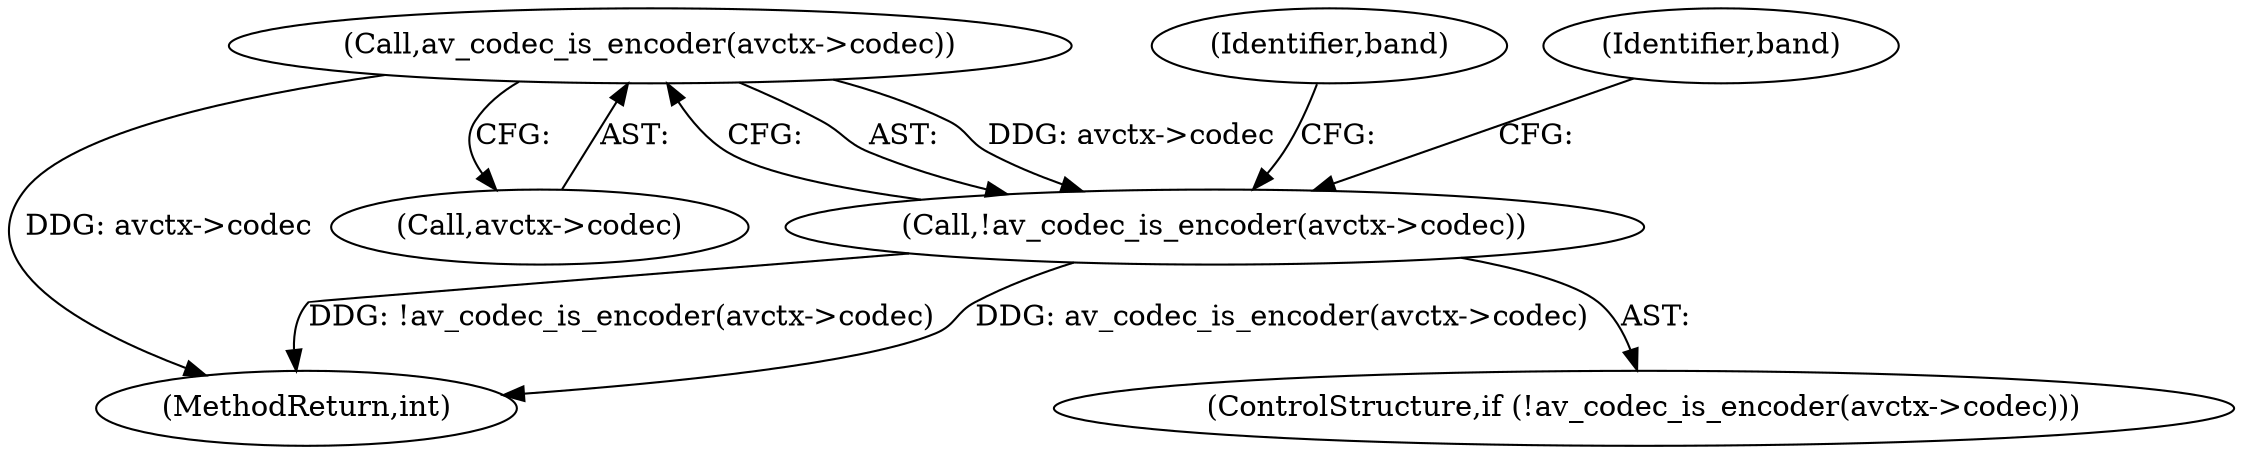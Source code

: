 digraph "0_FFmpeg_912ce9dd2080c5837285a471d750fa311e09b555_0@pointer" {
"1000642" [label="(Call,av_codec_is_encoder(avctx->codec))"];
"1000641" [label="(Call,!av_codec_is_encoder(avctx->codec))"];
"1000642" [label="(Call,av_codec_is_encoder(avctx->codec))"];
"1000640" [label="(ControlStructure,if (!av_codec_is_encoder(avctx->codec)))"];
"1000641" [label="(Call,!av_codec_is_encoder(avctx->codec))"];
"1001573" [label="(MethodReturn,int)"];
"1000643" [label="(Call,avctx->codec)"];
"1000653" [label="(Identifier,band)"];
"1000648" [label="(Identifier,band)"];
"1000642" -> "1000641"  [label="AST: "];
"1000642" -> "1000643"  [label="CFG: "];
"1000643" -> "1000642"  [label="AST: "];
"1000641" -> "1000642"  [label="CFG: "];
"1000642" -> "1001573"  [label="DDG: avctx->codec"];
"1000642" -> "1000641"  [label="DDG: avctx->codec"];
"1000641" -> "1000640"  [label="AST: "];
"1000648" -> "1000641"  [label="CFG: "];
"1000653" -> "1000641"  [label="CFG: "];
"1000641" -> "1001573"  [label="DDG: !av_codec_is_encoder(avctx->codec)"];
"1000641" -> "1001573"  [label="DDG: av_codec_is_encoder(avctx->codec)"];
}
